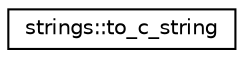 digraph "Graphical Class Hierarchy"
{
 // LATEX_PDF_SIZE
  edge [fontname="Helvetica",fontsize="10",labelfontname="Helvetica",labelfontsize="10"];
  node [fontname="Helvetica",fontsize="10",shape=record];
  rankdir="LR";
  Node0 [label="strings::to_c_string",height=0.2,width=0.4,color="black", fillcolor="white", style="filled",URL="$interfacestrings_1_1to__c__string.html",tooltip="Converts a Fortran string to a C-style string."];
}
